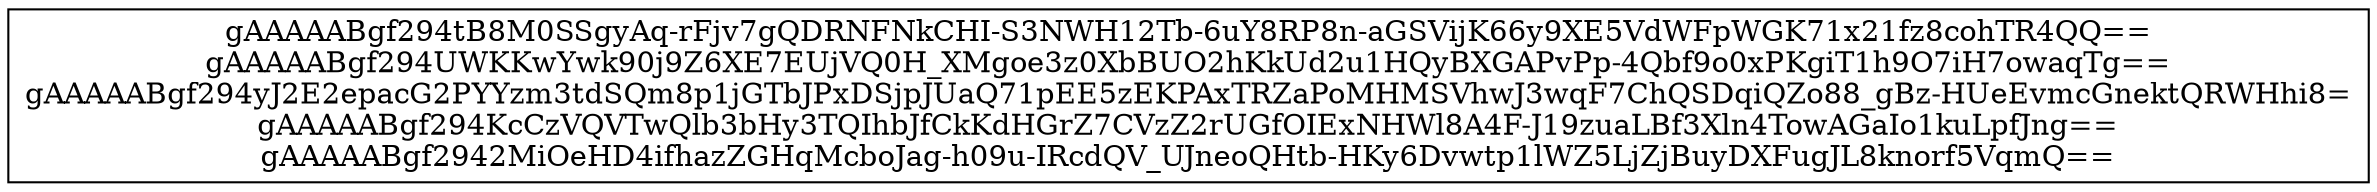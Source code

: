 digraph grafo { 
	node[shape="record"]
nodo1234567890101[label = "gAAAAABgf294tB8M0SSgyAq-rFjv7gQDRNFNkCHI-S3NWH12Tb-6uY8RP8n-aGSVijK66y9XE5VdWFpWGK71x21fz8cohTR4QQ==\ngAAAAABgf294UWKKwYwk90j9Z6XE7EUjVQ0H_XMgoe3z0XbBUO2hKkUd2u1HQyBXGAPvPp-4Qbf9o0xPKgiT1h9O7iH7owaqTg==\ngAAAAABgf294yJ2E2epacG2PYYzm3tdSQm8p1jGTbJPxDSjpJUaQ71pEE5zEKPAxTRZaPoMHMSVhwJ3wqF7ChQSDqiQZo88_gBz-HUeEvmcGnektQRWHhi8=\ngAAAAABgf294KcCzVQVTwQlb3bHy3TQIhbJfCkKdHGrZ7CVzZ2rUGfOIExNHWl8A4F-J19zuaLBf3Xln4TowAGaIo1kuLpfJng==\ngAAAAABgf2942MiOeHD4ifhazZGHqMcboJag-h09u-IRcdQV_UJneoQHtb-HKy6Dvwtp1lWZ5LjZjBuyDXFugJL8knorf5VqmQ=="];

}